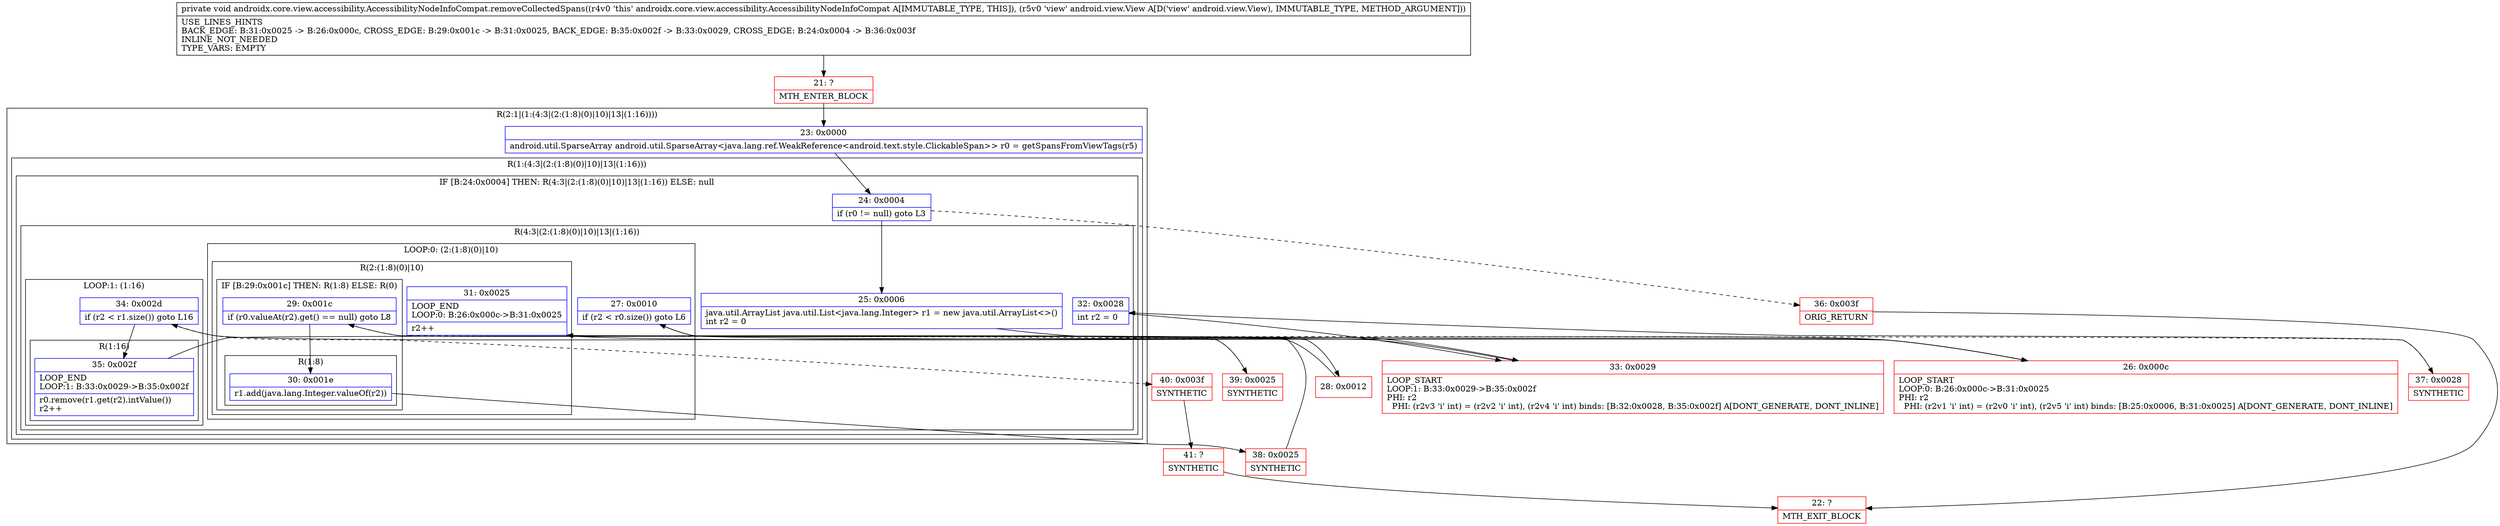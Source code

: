 digraph "CFG forandroidx.core.view.accessibility.AccessibilityNodeInfoCompat.removeCollectedSpans(Landroid\/view\/View;)V" {
subgraph cluster_Region_1115626308 {
label = "R(2:1|(1:(4:3|(2:(1:8)(0)|10)|13|(1:16))))";
node [shape=record,color=blue];
Node_23 [shape=record,label="{23\:\ 0x0000|android.util.SparseArray android.util.SparseArray\<java.lang.ref.WeakReference\<android.text.style.ClickableSpan\>\> r0 = getSpansFromViewTags(r5)\l}"];
subgraph cluster_Region_244998470 {
label = "R(1:(4:3|(2:(1:8)(0)|10)|13|(1:16)))";
node [shape=record,color=blue];
subgraph cluster_IfRegion_2091644546 {
label = "IF [B:24:0x0004] THEN: R(4:3|(2:(1:8)(0)|10)|13|(1:16)) ELSE: null";
node [shape=record,color=blue];
Node_24 [shape=record,label="{24\:\ 0x0004|if (r0 != null) goto L3\l}"];
subgraph cluster_Region_1103852258 {
label = "R(4:3|(2:(1:8)(0)|10)|13|(1:16))";
node [shape=record,color=blue];
Node_25 [shape=record,label="{25\:\ 0x0006|java.util.ArrayList java.util.List\<java.lang.Integer\> r1 = new java.util.ArrayList\<\>()\lint r2 = 0\l}"];
subgraph cluster_LoopRegion_961584151 {
label = "LOOP:0: (2:(1:8)(0)|10)";
node [shape=record,color=blue];
Node_27 [shape=record,label="{27\:\ 0x0010|if (r2 \< r0.size()) goto L6\l}"];
subgraph cluster_Region_984898707 {
label = "R(2:(1:8)(0)|10)";
node [shape=record,color=blue];
subgraph cluster_IfRegion_1483211450 {
label = "IF [B:29:0x001c] THEN: R(1:8) ELSE: R(0)";
node [shape=record,color=blue];
Node_29 [shape=record,label="{29\:\ 0x001c|if (r0.valueAt(r2).get() == null) goto L8\l}"];
subgraph cluster_Region_2085023464 {
label = "R(1:8)";
node [shape=record,color=blue];
Node_30 [shape=record,label="{30\:\ 0x001e|r1.add(java.lang.Integer.valueOf(r2))\l}"];
}
subgraph cluster_Region_1825380753 {
label = "R(0)";
node [shape=record,color=blue];
}
}
Node_31 [shape=record,label="{31\:\ 0x0025|LOOP_END\lLOOP:0: B:26:0x000c\-\>B:31:0x0025\l|r2++\l}"];
}
}
Node_32 [shape=record,label="{32\:\ 0x0028|int r2 = 0\l}"];
subgraph cluster_LoopRegion_1680035336 {
label = "LOOP:1: (1:16)";
node [shape=record,color=blue];
Node_34 [shape=record,label="{34\:\ 0x002d|if (r2 \< r1.size()) goto L16\l}"];
subgraph cluster_Region_1652004808 {
label = "R(1:16)";
node [shape=record,color=blue];
Node_35 [shape=record,label="{35\:\ 0x002f|LOOP_END\lLOOP:1: B:33:0x0029\-\>B:35:0x002f\l|r0.remove(r1.get(r2).intValue())\lr2++\l}"];
}
}
}
}
}
}
Node_21 [shape=record,color=red,label="{21\:\ ?|MTH_ENTER_BLOCK\l}"];
Node_26 [shape=record,color=red,label="{26\:\ 0x000c|LOOP_START\lLOOP:0: B:26:0x000c\-\>B:31:0x0025\lPHI: r2 \l  PHI: (r2v1 'i' int) = (r2v0 'i' int), (r2v5 'i' int) binds: [B:25:0x0006, B:31:0x0025] A[DONT_GENERATE, DONT_INLINE]\l}"];
Node_28 [shape=record,color=red,label="{28\:\ 0x0012}"];
Node_38 [shape=record,color=red,label="{38\:\ 0x0025|SYNTHETIC\l}"];
Node_39 [shape=record,color=red,label="{39\:\ 0x0025|SYNTHETIC\l}"];
Node_37 [shape=record,color=red,label="{37\:\ 0x0028|SYNTHETIC\l}"];
Node_33 [shape=record,color=red,label="{33\:\ 0x0029|LOOP_START\lLOOP:1: B:33:0x0029\-\>B:35:0x002f\lPHI: r2 \l  PHI: (r2v3 'i' int) = (r2v2 'i' int), (r2v4 'i' int) binds: [B:32:0x0028, B:35:0x002f] A[DONT_GENERATE, DONT_INLINE]\l}"];
Node_40 [shape=record,color=red,label="{40\:\ 0x003f|SYNTHETIC\l}"];
Node_41 [shape=record,color=red,label="{41\:\ ?|SYNTHETIC\l}"];
Node_22 [shape=record,color=red,label="{22\:\ ?|MTH_EXIT_BLOCK\l}"];
Node_36 [shape=record,color=red,label="{36\:\ 0x003f|ORIG_RETURN\l}"];
MethodNode[shape=record,label="{private void androidx.core.view.accessibility.AccessibilityNodeInfoCompat.removeCollectedSpans((r4v0 'this' androidx.core.view.accessibility.AccessibilityNodeInfoCompat A[IMMUTABLE_TYPE, THIS]), (r5v0 'view' android.view.View A[D('view' android.view.View), IMMUTABLE_TYPE, METHOD_ARGUMENT]))  | USE_LINES_HINTS\lBACK_EDGE: B:31:0x0025 \-\> B:26:0x000c, CROSS_EDGE: B:29:0x001c \-\> B:31:0x0025, BACK_EDGE: B:35:0x002f \-\> B:33:0x0029, CROSS_EDGE: B:24:0x0004 \-\> B:36:0x003f\lINLINE_NOT_NEEDED\lTYPE_VARS: EMPTY\l}"];
MethodNode -> Node_21;Node_23 -> Node_24;
Node_24 -> Node_25;
Node_24 -> Node_36[style=dashed];
Node_25 -> Node_26;
Node_27 -> Node_28;
Node_27 -> Node_37[style=dashed];
Node_29 -> Node_30;
Node_29 -> Node_39[style=dashed];
Node_30 -> Node_38;
Node_31 -> Node_26;
Node_32 -> Node_33;
Node_34 -> Node_35;
Node_34 -> Node_40[style=dashed];
Node_35 -> Node_33;
Node_21 -> Node_23;
Node_26 -> Node_27;
Node_28 -> Node_29;
Node_38 -> Node_31;
Node_39 -> Node_31;
Node_37 -> Node_32;
Node_33 -> Node_34;
Node_40 -> Node_41;
Node_41 -> Node_22;
Node_36 -> Node_22;
}

